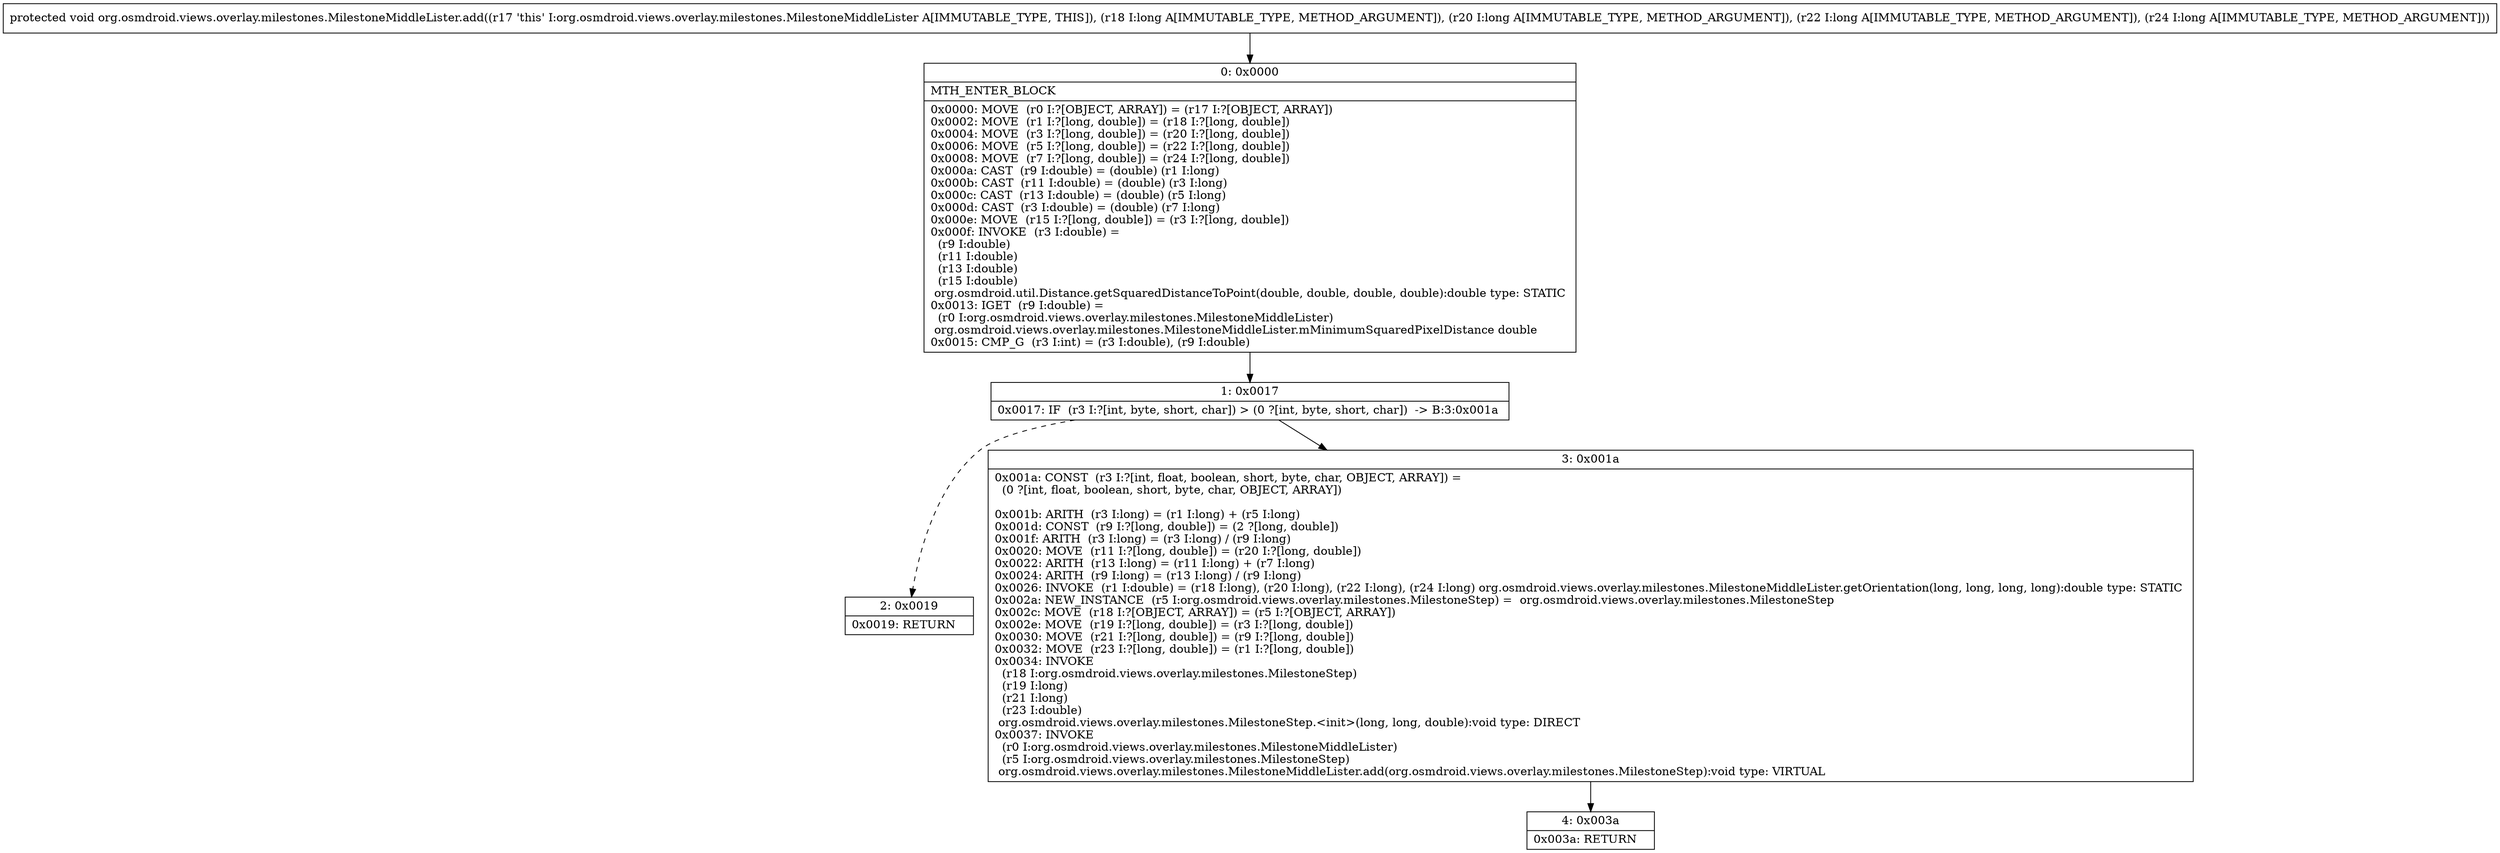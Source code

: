 digraph "CFG fororg.osmdroid.views.overlay.milestones.MilestoneMiddleLister.add(JJJJ)V" {
Node_0 [shape=record,label="{0\:\ 0x0000|MTH_ENTER_BLOCK\l|0x0000: MOVE  (r0 I:?[OBJECT, ARRAY]) = (r17 I:?[OBJECT, ARRAY]) \l0x0002: MOVE  (r1 I:?[long, double]) = (r18 I:?[long, double]) \l0x0004: MOVE  (r3 I:?[long, double]) = (r20 I:?[long, double]) \l0x0006: MOVE  (r5 I:?[long, double]) = (r22 I:?[long, double]) \l0x0008: MOVE  (r7 I:?[long, double]) = (r24 I:?[long, double]) \l0x000a: CAST  (r9 I:double) = (double) (r1 I:long) \l0x000b: CAST  (r11 I:double) = (double) (r3 I:long) \l0x000c: CAST  (r13 I:double) = (double) (r5 I:long) \l0x000d: CAST  (r3 I:double) = (double) (r7 I:long) \l0x000e: MOVE  (r15 I:?[long, double]) = (r3 I:?[long, double]) \l0x000f: INVOKE  (r3 I:double) = \l  (r9 I:double)\l  (r11 I:double)\l  (r13 I:double)\l  (r15 I:double)\l org.osmdroid.util.Distance.getSquaredDistanceToPoint(double, double, double, double):double type: STATIC \l0x0013: IGET  (r9 I:double) = \l  (r0 I:org.osmdroid.views.overlay.milestones.MilestoneMiddleLister)\l org.osmdroid.views.overlay.milestones.MilestoneMiddleLister.mMinimumSquaredPixelDistance double \l0x0015: CMP_G  (r3 I:int) = (r3 I:double), (r9 I:double) \l}"];
Node_1 [shape=record,label="{1\:\ 0x0017|0x0017: IF  (r3 I:?[int, byte, short, char]) \> (0 ?[int, byte, short, char])  \-\> B:3:0x001a \l}"];
Node_2 [shape=record,label="{2\:\ 0x0019|0x0019: RETURN   \l}"];
Node_3 [shape=record,label="{3\:\ 0x001a|0x001a: CONST  (r3 I:?[int, float, boolean, short, byte, char, OBJECT, ARRAY]) = \l  (0 ?[int, float, boolean, short, byte, char, OBJECT, ARRAY])\l \l0x001b: ARITH  (r3 I:long) = (r1 I:long) + (r5 I:long) \l0x001d: CONST  (r9 I:?[long, double]) = (2 ?[long, double]) \l0x001f: ARITH  (r3 I:long) = (r3 I:long) \/ (r9 I:long) \l0x0020: MOVE  (r11 I:?[long, double]) = (r20 I:?[long, double]) \l0x0022: ARITH  (r13 I:long) = (r11 I:long) + (r7 I:long) \l0x0024: ARITH  (r9 I:long) = (r13 I:long) \/ (r9 I:long) \l0x0026: INVOKE  (r1 I:double) = (r18 I:long), (r20 I:long), (r22 I:long), (r24 I:long) org.osmdroid.views.overlay.milestones.MilestoneMiddleLister.getOrientation(long, long, long, long):double type: STATIC \l0x002a: NEW_INSTANCE  (r5 I:org.osmdroid.views.overlay.milestones.MilestoneStep) =  org.osmdroid.views.overlay.milestones.MilestoneStep \l0x002c: MOVE  (r18 I:?[OBJECT, ARRAY]) = (r5 I:?[OBJECT, ARRAY]) \l0x002e: MOVE  (r19 I:?[long, double]) = (r3 I:?[long, double]) \l0x0030: MOVE  (r21 I:?[long, double]) = (r9 I:?[long, double]) \l0x0032: MOVE  (r23 I:?[long, double]) = (r1 I:?[long, double]) \l0x0034: INVOKE  \l  (r18 I:org.osmdroid.views.overlay.milestones.MilestoneStep)\l  (r19 I:long)\l  (r21 I:long)\l  (r23 I:double)\l org.osmdroid.views.overlay.milestones.MilestoneStep.\<init\>(long, long, double):void type: DIRECT \l0x0037: INVOKE  \l  (r0 I:org.osmdroid.views.overlay.milestones.MilestoneMiddleLister)\l  (r5 I:org.osmdroid.views.overlay.milestones.MilestoneStep)\l org.osmdroid.views.overlay.milestones.MilestoneMiddleLister.add(org.osmdroid.views.overlay.milestones.MilestoneStep):void type: VIRTUAL \l}"];
Node_4 [shape=record,label="{4\:\ 0x003a|0x003a: RETURN   \l}"];
MethodNode[shape=record,label="{protected void org.osmdroid.views.overlay.milestones.MilestoneMiddleLister.add((r17 'this' I:org.osmdroid.views.overlay.milestones.MilestoneMiddleLister A[IMMUTABLE_TYPE, THIS]), (r18 I:long A[IMMUTABLE_TYPE, METHOD_ARGUMENT]), (r20 I:long A[IMMUTABLE_TYPE, METHOD_ARGUMENT]), (r22 I:long A[IMMUTABLE_TYPE, METHOD_ARGUMENT]), (r24 I:long A[IMMUTABLE_TYPE, METHOD_ARGUMENT])) }"];
MethodNode -> Node_0;
Node_0 -> Node_1;
Node_1 -> Node_2[style=dashed];
Node_1 -> Node_3;
Node_3 -> Node_4;
}

